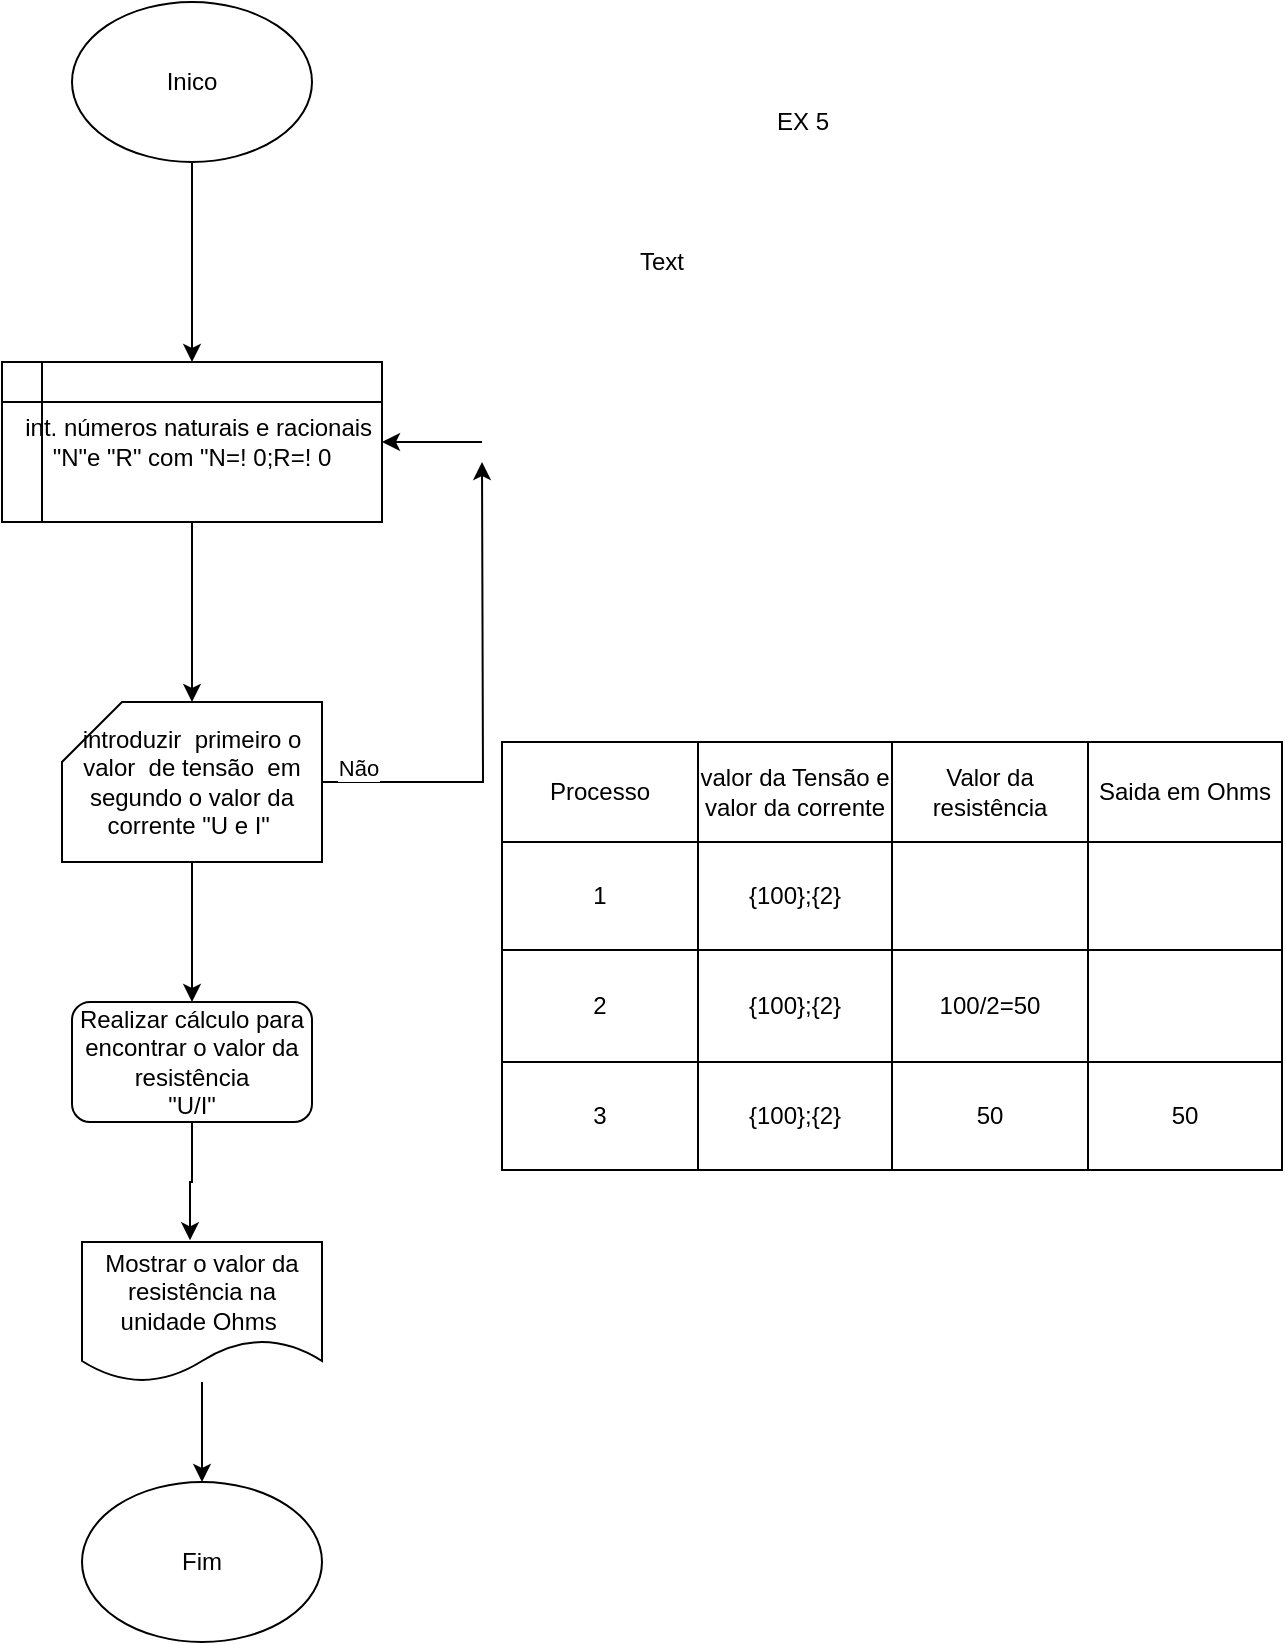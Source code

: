 <mxfile version="13.6.6"><diagram id="gQEogSyyBy1tRtXFF4Yi" name="Page-1"><mxGraphModel grid="1" dx="868" dy="480" gridSize="10" guides="1" tooltips="1" connect="1" arrows="1" fold="1" page="1" pageScale="1" pageWidth="827" pageHeight="1169" math="0" shadow="0"><root><mxCell id="0"/><mxCell id="1" parent="0"/><mxCell id="IIGjFsvMqNmYMhadfBjo-1" parent="1" style="edgeStyle=orthogonalEdgeStyle;rounded=0;orthogonalLoop=1;jettySize=auto;html=1;" edge="1"><mxGeometry as="geometry" relative="1"><mxPoint as="targetPoint" x="175" y="190"/><mxPoint as="sourcePoint" x="175" y="90"/></mxGeometry></mxCell><mxCell id="IIGjFsvMqNmYMhadfBjo-2" parent="1" style="edgeStyle=orthogonalEdgeStyle;rounded=0;orthogonalLoop=1;jettySize=auto;html=1;" edge="1" source="IIGjFsvMqNmYMhadfBjo-3"><mxGeometry as="geometry" relative="1"><mxPoint as="targetPoint" x="175" y="360"/></mxGeometry></mxCell><mxCell id="IIGjFsvMqNmYMhadfBjo-3" value="&amp;nbsp; int. números naturais e racionais &quot;N&quot;e &quot;R&quot; com &quot;N=! 0;R=! 0" parent="1" style="shape=internalStorage;whiteSpace=wrap;html=1;backgroundOutline=1;" vertex="1"><mxGeometry as="geometry" x="80" y="190" width="190" height="80"/></mxCell><mxCell id="IIGjFsvMqNmYMhadfBjo-4" parent="1" style="edgeStyle=orthogonalEdgeStyle;rounded=0;orthogonalLoop=1;jettySize=auto;html=1;" edge="1" source="IIGjFsvMqNmYMhadfBjo-7"><mxGeometry as="geometry" relative="1"><mxPoint as="targetPoint" x="175" y="510"/></mxGeometry></mxCell><mxCell id="IIGjFsvMqNmYMhadfBjo-5" parent="1" style="edgeStyle=orthogonalEdgeStyle;rounded=0;orthogonalLoop=1;jettySize=auto;html=1;" edge="1" source="IIGjFsvMqNmYMhadfBjo-7"><mxGeometry as="geometry" relative="1"><mxPoint as="targetPoint" x="320" y="240"/></mxGeometry></mxCell><mxCell id="IIGjFsvMqNmYMhadfBjo-6" value="Não" parent="IIGjFsvMqNmYMhadfBjo-5" style="edgeLabel;html=1;align=center;verticalAlign=middle;resizable=0;points=[];" vertex="1" connectable="0"><mxGeometry as="geometry" relative="1" x="-0.85" y="7"><mxPoint as="offset"/></mxGeometry></mxCell><mxCell id="IIGjFsvMqNmYMhadfBjo-7" value="introduzir&amp;nbsp; primeiro o valor&amp;nbsp; de tensão&amp;nbsp; em segundo o valor da corrente &quot;U e I&quot;&amp;nbsp;" parent="1" style="shape=card;whiteSpace=wrap;html=1;direction=east;" vertex="1"><mxGeometry as="geometry" x="110" y="360" width="130" height="80"/></mxCell><mxCell id="IIGjFsvMqNmYMhadfBjo-8" value="" parent="1" style="endArrow=classic;html=1;entryX=1;entryY=0.5;entryDx=0;entryDy=0;" edge="1" target="IIGjFsvMqNmYMhadfBjo-3"><mxGeometry as="geometry" relative="1" width="50" height="50"><mxPoint as="sourcePoint" x="320" y="230"/><mxPoint as="targetPoint" x="470" y="220"/></mxGeometry></mxCell><mxCell id="IIGjFsvMqNmYMhadfBjo-9" parent="1" style="edgeStyle=orthogonalEdgeStyle;rounded=0;orthogonalLoop=1;jettySize=auto;html=1;exitX=0.5;exitY=1;exitDx=0;exitDy=0;entryX=0.45;entryY=-0.012;entryDx=0;entryDy=0;entryPerimeter=0;" edge="1" source="IIGjFsvMqNmYMhadfBjo-10" target="IIGjFsvMqNmYMhadfBjo-12"><mxGeometry as="geometry" relative="1"/></mxCell><mxCell id="IIGjFsvMqNmYMhadfBjo-10" value="Realizar cálculo para encontrar o valor da resistência&lt;br&gt;&quot;U/I&quot;" parent="1" style="rounded=1;whiteSpace=wrap;html=1;" vertex="1"><mxGeometry as="geometry" x="115" y="510" width="120" height="60"/></mxCell><mxCell id="IIGjFsvMqNmYMhadfBjo-11" value="" parent="1" style="edgeStyle=orthogonalEdgeStyle;rounded=0;orthogonalLoop=1;jettySize=auto;html=1;" edge="1" source="IIGjFsvMqNmYMhadfBjo-12" target="IIGjFsvMqNmYMhadfBjo-13"><mxGeometry as="geometry" relative="1"/></mxCell><mxCell id="IIGjFsvMqNmYMhadfBjo-12" value="Mostrar o valor da resistência na unidade Ohms&amp;nbsp;" parent="1" style="shape=document;whiteSpace=wrap;html=1;boundedLbl=1;" vertex="1"><mxGeometry as="geometry" x="120" y="630" width="120" height="70"/></mxCell><mxCell id="IIGjFsvMqNmYMhadfBjo-13" value="Fim" parent="1" style="ellipse;whiteSpace=wrap;html=1;" vertex="1"><mxGeometry as="geometry" x="120" y="750" width="120" height="80"/></mxCell><mxCell id="IIGjFsvMqNmYMhadfBjo-14" value="" parent="1" style="shape=table;html=1;whiteSpace=wrap;startSize=0;container=1;collapsible=0;childLayout=tableLayout;" vertex="1"><mxGeometry as="geometry" x="330" y="380" width="390" height="214"/></mxCell><mxCell id="IIGjFsvMqNmYMhadfBjo-15" value="" parent="IIGjFsvMqNmYMhadfBjo-14" style="shape=partialRectangle;html=1;whiteSpace=wrap;collapsible=0;dropTarget=0;pointerEvents=0;fillColor=none;top=0;left=0;bottom=0;right=0;points=[[0,0.5],[1,0.5]];portConstraint=eastwest;" vertex="1"><mxGeometry as="geometry" width="390" height="50"/></mxCell><mxCell id="IIGjFsvMqNmYMhadfBjo-16" value="Processo" parent="IIGjFsvMqNmYMhadfBjo-15" style="shape=partialRectangle;html=1;whiteSpace=wrap;connectable=0;overflow=hidden;fillColor=none;top=0;left=0;bottom=0;right=0;" vertex="1"><mxGeometry as="geometry" width="98" height="50"/></mxCell><mxCell id="IIGjFsvMqNmYMhadfBjo-17" value="valor da Tensão e valor da corrente" parent="IIGjFsvMqNmYMhadfBjo-15" style="shape=partialRectangle;html=1;whiteSpace=wrap;connectable=0;overflow=hidden;fillColor=none;top=0;left=0;bottom=0;right=0;" vertex="1"><mxGeometry as="geometry" x="98" width="97" height="50"/></mxCell><mxCell id="IIGjFsvMqNmYMhadfBjo-18" value="Valor da resistência" parent="IIGjFsvMqNmYMhadfBjo-15" style="shape=partialRectangle;html=1;whiteSpace=wrap;connectable=0;overflow=hidden;fillColor=none;top=0;left=0;bottom=0;right=0;" vertex="1"><mxGeometry as="geometry" x="195" width="98" height="50"/></mxCell><mxCell id="IIGjFsvMqNmYMhadfBjo-19" value="Saida em Ohms" parent="IIGjFsvMqNmYMhadfBjo-15" style="shape=partialRectangle;html=1;whiteSpace=wrap;connectable=0;overflow=hidden;fillColor=none;top=0;left=0;bottom=0;right=0;" vertex="1"><mxGeometry as="geometry" x="293" width="97" height="50"/></mxCell><mxCell id="IIGjFsvMqNmYMhadfBjo-20" value="" parent="IIGjFsvMqNmYMhadfBjo-14" style="shape=partialRectangle;html=1;whiteSpace=wrap;collapsible=0;dropTarget=0;pointerEvents=0;fillColor=none;top=0;left=0;bottom=0;right=0;points=[[0,0.5],[1,0.5]];portConstraint=eastwest;" vertex="1"><mxGeometry as="geometry" y="50" width="390" height="54"/></mxCell><mxCell id="IIGjFsvMqNmYMhadfBjo-21" value="1" parent="IIGjFsvMqNmYMhadfBjo-20" style="shape=partialRectangle;html=1;whiteSpace=wrap;connectable=0;overflow=hidden;fillColor=none;top=0;left=0;bottom=0;right=0;" vertex="1"><mxGeometry as="geometry" width="98" height="54"/></mxCell><mxCell id="IIGjFsvMqNmYMhadfBjo-22" value="{100};{2}" parent="IIGjFsvMqNmYMhadfBjo-20" style="shape=partialRectangle;html=1;whiteSpace=wrap;connectable=0;overflow=hidden;fillColor=none;top=0;left=0;bottom=0;right=0;" vertex="1"><mxGeometry as="geometry" x="98" width="97" height="54"/></mxCell><mxCell id="IIGjFsvMqNmYMhadfBjo-23" value="" parent="IIGjFsvMqNmYMhadfBjo-20" style="shape=partialRectangle;html=1;whiteSpace=wrap;connectable=0;overflow=hidden;fillColor=none;top=0;left=0;bottom=0;right=0;" vertex="1"><mxGeometry as="geometry" x="195" width="98" height="54"/></mxCell><mxCell id="IIGjFsvMqNmYMhadfBjo-24" value="" parent="IIGjFsvMqNmYMhadfBjo-20" style="shape=partialRectangle;html=1;whiteSpace=wrap;connectable=0;overflow=hidden;fillColor=none;top=0;left=0;bottom=0;right=0;" vertex="1"><mxGeometry as="geometry" x="293" width="97" height="54"/></mxCell><mxCell id="IIGjFsvMqNmYMhadfBjo-25" value="" parent="IIGjFsvMqNmYMhadfBjo-14" style="shape=partialRectangle;html=1;whiteSpace=wrap;collapsible=0;dropTarget=0;pointerEvents=0;fillColor=none;top=0;left=0;bottom=0;right=0;points=[[0,0.5],[1,0.5]];portConstraint=eastwest;" vertex="1"><mxGeometry as="geometry" y="104" width="390" height="56"/></mxCell><mxCell id="IIGjFsvMqNmYMhadfBjo-26" value="2" parent="IIGjFsvMqNmYMhadfBjo-25" style="shape=partialRectangle;html=1;whiteSpace=wrap;connectable=0;overflow=hidden;fillColor=none;top=0;left=0;bottom=0;right=0;" vertex="1"><mxGeometry as="geometry" width="98" height="56"/></mxCell><mxCell id="IIGjFsvMqNmYMhadfBjo-27" value="{100};{2}" parent="IIGjFsvMqNmYMhadfBjo-25" style="shape=partialRectangle;html=1;whiteSpace=wrap;connectable=0;overflow=hidden;fillColor=none;top=0;left=0;bottom=0;right=0;" vertex="1"><mxGeometry as="geometry" x="98" width="97" height="56"/></mxCell><mxCell id="IIGjFsvMqNmYMhadfBjo-28" value="100/2=50" parent="IIGjFsvMqNmYMhadfBjo-25" style="shape=partialRectangle;html=1;whiteSpace=wrap;connectable=0;overflow=hidden;fillColor=none;top=0;left=0;bottom=0;right=0;" vertex="1"><mxGeometry as="geometry" x="195" width="98" height="56"/></mxCell><mxCell id="IIGjFsvMqNmYMhadfBjo-29" value="" parent="IIGjFsvMqNmYMhadfBjo-25" style="shape=partialRectangle;html=1;whiteSpace=wrap;connectable=0;overflow=hidden;fillColor=none;top=0;left=0;bottom=0;right=0;" vertex="1"><mxGeometry as="geometry" x="293" width="97" height="56"/></mxCell><mxCell id="IIGjFsvMqNmYMhadfBjo-30" value="" parent="IIGjFsvMqNmYMhadfBjo-14" style="shape=partialRectangle;html=1;whiteSpace=wrap;collapsible=0;dropTarget=0;pointerEvents=0;fillColor=none;top=0;left=0;bottom=0;right=0;points=[[0,0.5],[1,0.5]];portConstraint=eastwest;" vertex="1"><mxGeometry as="geometry" y="160" width="390" height="54"/></mxCell><mxCell id="IIGjFsvMqNmYMhadfBjo-31" value="3" parent="IIGjFsvMqNmYMhadfBjo-30" style="shape=partialRectangle;html=1;whiteSpace=wrap;connectable=0;overflow=hidden;fillColor=none;top=0;left=0;bottom=0;right=0;" vertex="1"><mxGeometry as="geometry" width="98" height="54"/></mxCell><mxCell id="IIGjFsvMqNmYMhadfBjo-32" value="{100};{2}" parent="IIGjFsvMqNmYMhadfBjo-30" style="shape=partialRectangle;html=1;whiteSpace=wrap;connectable=0;overflow=hidden;fillColor=none;top=0;left=0;bottom=0;right=0;" vertex="1"><mxGeometry as="geometry" x="98" width="97" height="54"/></mxCell><mxCell id="IIGjFsvMqNmYMhadfBjo-33" value="50" parent="IIGjFsvMqNmYMhadfBjo-30" style="shape=partialRectangle;html=1;whiteSpace=wrap;connectable=0;overflow=hidden;fillColor=none;top=0;left=0;bottom=0;right=0;" vertex="1"><mxGeometry as="geometry" x="195" width="98" height="54"/></mxCell><mxCell id="IIGjFsvMqNmYMhadfBjo-34" value="50" parent="IIGjFsvMqNmYMhadfBjo-30" style="shape=partialRectangle;html=1;whiteSpace=wrap;connectable=0;overflow=hidden;fillColor=none;top=0;left=0;bottom=0;right=0;" vertex="1"><mxGeometry as="geometry" x="293" width="97" height="54"/></mxCell><mxCell id="IIGjFsvMqNmYMhadfBjo-35" value="EX 5" parent="1" style="text;html=1;align=center;verticalAlign=middle;resizable=0;points=[];autosize=1;" vertex="1"><mxGeometry as="geometry" x="460" y="60" width="40" height="20"/></mxCell><mxCell id="IIGjFsvMqNmYMhadfBjo-36" value="Inico" parent="1" style="ellipse;whiteSpace=wrap;html=1;" vertex="1"><mxGeometry as="geometry" x="115" y="10" width="120" height="80"/></mxCell><mxCell id="IIGjFsvMqNmYMhadfBjo-37" value="Text" parent="1" style="text;html=1;strokeColor=none;fillColor=none;align=center;verticalAlign=middle;whiteSpace=wrap;rounded=0;" vertex="1"><mxGeometry as="geometry" x="390" y="130" width="40" height="20"/></mxCell></root></mxGraphModel></diagram></mxfile>
